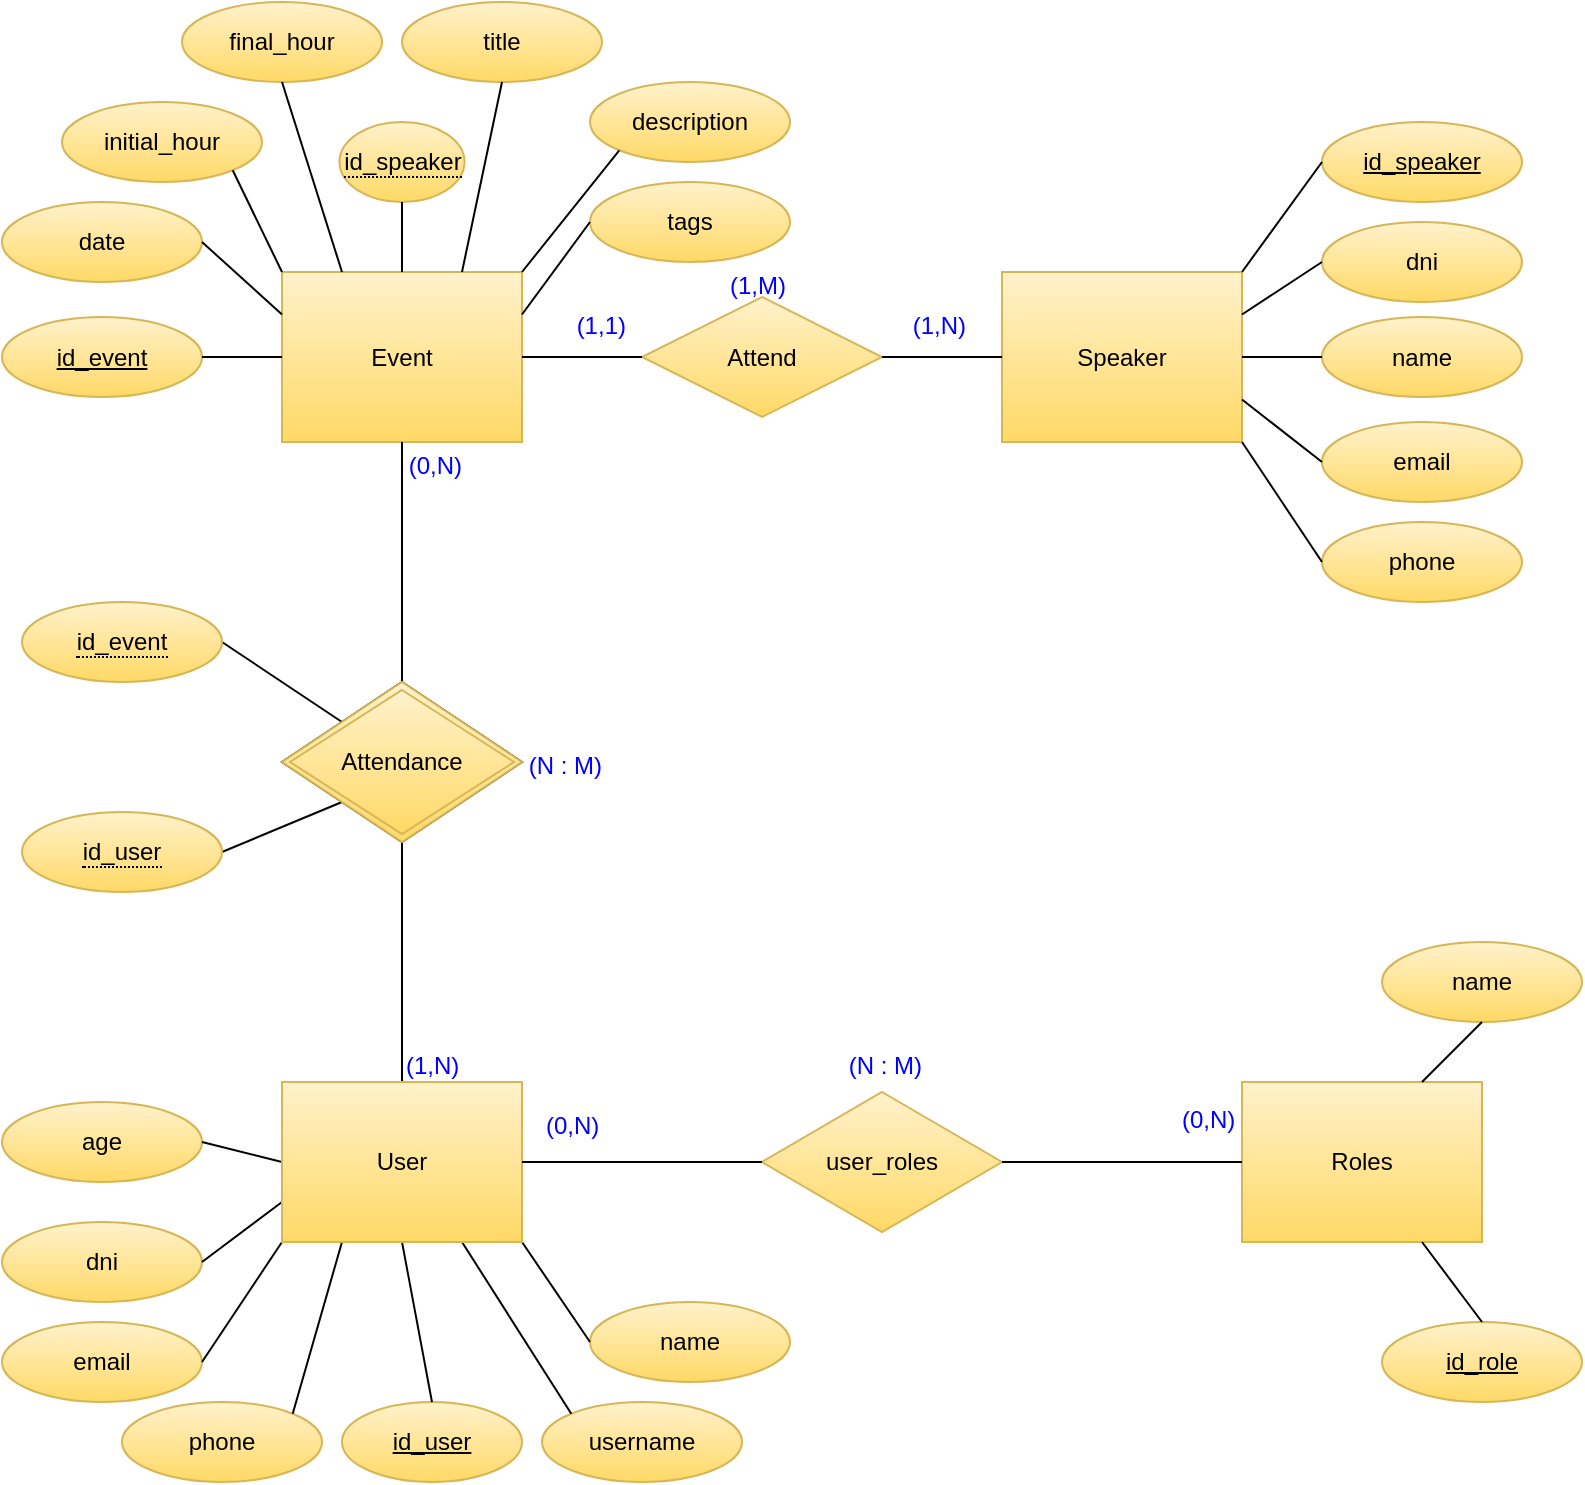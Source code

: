 <mxfile version="20.6.0" type="device"><diagram id="asOtZ6ojYu3VeyC7e0bn" name="Página-1"><mxGraphModel dx="1173" dy="635" grid="1" gridSize="10" guides="1" tooltips="1" connect="1" arrows="1" fold="1" page="1" pageScale="1" pageWidth="827" pageHeight="1169" math="0" shadow="0"><root><mxCell id="0"/><mxCell id="1" parent="0"/><mxCell id="kDgUhO8p_Wtfn3FxuckU-15" value="Speaker" style="whiteSpace=wrap;html=1;align=center;fillColor=#fff2cc;labelBackgroundColor=none;strokeColor=#d6b656;gradientColor=#ffd966;" parent="1" vertex="1"><mxGeometry x="520" y="315" width="120" height="85" as="geometry"/></mxCell><mxCell id="kDgUhO8p_Wtfn3FxuckU-32" value="dni" style="ellipse;whiteSpace=wrap;html=1;align=center;fillColor=#fff2cc;labelBackgroundColor=none;strokeColor=#d6b656;gradientColor=#ffd966;" parent="1" vertex="1"><mxGeometry x="680" y="290" width="100" height="40" as="geometry"/></mxCell><mxCell id="kDgUhO8p_Wtfn3FxuckU-33" value="phone" style="ellipse;whiteSpace=wrap;html=1;align=center;fillColor=#fff2cc;labelBackgroundColor=none;strokeColor=#d6b656;gradientColor=#ffd966;" parent="1" vertex="1"><mxGeometry x="680" y="440" width="100" height="40" as="geometry"/></mxCell><mxCell id="kDgUhO8p_Wtfn3FxuckU-34" value="name" style="ellipse;whiteSpace=wrap;html=1;align=center;fillColor=#fff2cc;labelBackgroundColor=none;strokeColor=#d6b656;gradientColor=#ffd966;" parent="1" vertex="1"><mxGeometry x="680" y="337.5" width="100" height="40" as="geometry"/></mxCell><mxCell id="kDgUhO8p_Wtfn3FxuckU-35" value="email" style="ellipse;whiteSpace=wrap;html=1;align=center;fillColor=#fff2cc;labelBackgroundColor=none;strokeColor=#d6b656;gradientColor=#ffd966;" parent="1" vertex="1"><mxGeometry x="680" y="390" width="100" height="40" as="geometry"/></mxCell><mxCell id="kDgUhO8p_Wtfn3FxuckU-36" value="id_speaker" style="ellipse;whiteSpace=wrap;html=1;align=center;fontStyle=4;fillColor=#fff2cc;labelBackgroundColor=none;strokeColor=#d6b656;gradientColor=#ffd966;" parent="1" vertex="1"><mxGeometry x="680" y="240" width="100" height="40" as="geometry"/></mxCell><mxCell id="kDgUhO8p_Wtfn3FxuckU-38" value="" style="endArrow=none;html=1;rounded=0;fontColor=#0000FF;exitX=1;exitY=0.5;exitDx=0;exitDy=0;entryX=0;entryY=0.5;entryDx=0;entryDy=0;labelBackgroundColor=none;" parent="1" source="kDgUhO8p_Wtfn3FxuckU-15" target="kDgUhO8p_Wtfn3FxuckU-34" edge="1"><mxGeometry relative="1" as="geometry"><mxPoint x="500" y="420" as="sourcePoint"/><mxPoint x="660" y="420" as="targetPoint"/></mxGeometry></mxCell><mxCell id="kDgUhO8p_Wtfn3FxuckU-39" value="" style="endArrow=none;html=1;rounded=0;fontColor=#0000FF;exitX=1;exitY=0;exitDx=0;exitDy=0;entryX=0;entryY=0.5;entryDx=0;entryDy=0;labelBackgroundColor=none;" parent="1" source="kDgUhO8p_Wtfn3FxuckU-15" target="kDgUhO8p_Wtfn3FxuckU-36" edge="1"><mxGeometry relative="1" as="geometry"><mxPoint x="440" y="270" as="sourcePoint"/><mxPoint x="600" y="270" as="targetPoint"/></mxGeometry></mxCell><mxCell id="kDgUhO8p_Wtfn3FxuckU-40" value="" style="endArrow=none;html=1;rounded=0;fontColor=#0000FF;entryX=0;entryY=0.5;entryDx=0;entryDy=0;exitX=1;exitY=0.25;exitDx=0;exitDy=0;labelBackgroundColor=none;" parent="1" source="kDgUhO8p_Wtfn3FxuckU-15" target="kDgUhO8p_Wtfn3FxuckU-32" edge="1"><mxGeometry relative="1" as="geometry"><mxPoint x="360" y="310" as="sourcePoint"/><mxPoint x="520" y="310" as="targetPoint"/></mxGeometry></mxCell><mxCell id="kDgUhO8p_Wtfn3FxuckU-42" value="" style="endArrow=none;html=1;rounded=0;fontColor=#0000FF;entryX=0;entryY=0.5;entryDx=0;entryDy=0;exitX=1;exitY=0.75;exitDx=0;exitDy=0;labelBackgroundColor=none;" parent="1" source="kDgUhO8p_Wtfn3FxuckU-15" target="kDgUhO8p_Wtfn3FxuckU-35" edge="1"><mxGeometry relative="1" as="geometry"><mxPoint x="380" y="480" as="sourcePoint"/><mxPoint x="540" y="480" as="targetPoint"/></mxGeometry></mxCell><mxCell id="kDgUhO8p_Wtfn3FxuckU-43" value="" style="endArrow=none;html=1;rounded=0;fontColor=#0000FF;entryX=0;entryY=0.5;entryDx=0;entryDy=0;exitX=1;exitY=1;exitDx=0;exitDy=0;labelBackgroundColor=none;" parent="1" source="kDgUhO8p_Wtfn3FxuckU-15" target="kDgUhO8p_Wtfn3FxuckU-33" edge="1"><mxGeometry relative="1" as="geometry"><mxPoint x="230" y="420" as="sourcePoint"/><mxPoint x="390" y="420" as="targetPoint"/></mxGeometry></mxCell><mxCell id="kDgUhO8p_Wtfn3FxuckU-44" value="Event" style="whiteSpace=wrap;html=1;align=center;fillColor=#fff2cc;labelBackgroundColor=none;strokeColor=#d6b656;gradientColor=#ffd966;" parent="1" vertex="1"><mxGeometry x="160" y="315" width="120" height="85" as="geometry"/></mxCell><mxCell id="kDgUhO8p_Wtfn3FxuckU-50" value="(1,1)" style="resizable=0;html=1;align=right;verticalAlign=bottom;fontColor=#0000FF;labelBackgroundColor=none;" parent="1" connectable="0" vertex="1"><mxGeometry x="480.0" y="357.5" as="geometry"><mxPoint x="-148" y="-7" as="offset"/></mxGeometry></mxCell><mxCell id="kDgUhO8p_Wtfn3FxuckU-51" value="tags" style="ellipse;whiteSpace=wrap;html=1;align=center;fillColor=#fff2cc;labelBackgroundColor=none;strokeColor=#d6b656;gradientColor=#ffd966;" parent="1" vertex="1"><mxGeometry x="314" y="270" width="100" height="40" as="geometry"/></mxCell><mxCell id="kDgUhO8p_Wtfn3FxuckU-52" value="description" style="ellipse;whiteSpace=wrap;html=1;align=center;fillColor=#fff2cc;labelBackgroundColor=none;strokeColor=#d6b656;gradientColor=#ffd966;" parent="1" vertex="1"><mxGeometry x="314" y="220" width="100" height="40" as="geometry"/></mxCell><mxCell id="kDgUhO8p_Wtfn3FxuckU-53" value="title" style="ellipse;whiteSpace=wrap;html=1;align=center;fillColor=#fff2cc;labelBackgroundColor=none;strokeColor=#d6b656;gradientColor=#ffd966;" parent="1" vertex="1"><mxGeometry x="220" y="180" width="100" height="40" as="geometry"/></mxCell><mxCell id="kDgUhO8p_Wtfn3FxuckU-54" value="final_hour" style="ellipse;whiteSpace=wrap;html=1;align=center;fillColor=#fff2cc;labelBackgroundColor=none;strokeColor=#d6b656;gradientColor=#ffd966;" parent="1" vertex="1"><mxGeometry x="110" y="180" width="100" height="40" as="geometry"/></mxCell><mxCell id="kDgUhO8p_Wtfn3FxuckU-55" value="initial_hour" style="ellipse;whiteSpace=wrap;html=1;align=center;fillColor=#fff2cc;labelBackgroundColor=none;strokeColor=#d6b656;gradientColor=#ffd966;" parent="1" vertex="1"><mxGeometry x="50" y="230" width="100" height="40" as="geometry"/></mxCell><mxCell id="kDgUhO8p_Wtfn3FxuckU-56" value="date" style="ellipse;whiteSpace=wrap;html=1;align=center;fillColor=#fff2cc;labelBackgroundColor=none;strokeColor=#d6b656;gradientColor=#ffd966;" parent="1" vertex="1"><mxGeometry x="20" y="280" width="100" height="40" as="geometry"/></mxCell><mxCell id="kDgUhO8p_Wtfn3FxuckU-57" value="id_event" style="ellipse;whiteSpace=wrap;html=1;align=center;fontStyle=4;fillColor=#fff2cc;labelBackgroundColor=none;strokeColor=#d6b656;gradientColor=#ffd966;" parent="1" vertex="1"><mxGeometry x="20" y="337.5" width="100" height="40" as="geometry"/></mxCell><mxCell id="kDgUhO8p_Wtfn3FxuckU-58" value="" style="endArrow=none;html=1;rounded=0;fontColor=#0000FF;exitX=1;exitY=0.5;exitDx=0;exitDy=0;entryX=0;entryY=0.5;entryDx=0;entryDy=0;labelBackgroundColor=none;" parent="1" source="kDgUhO8p_Wtfn3FxuckU-57" target="kDgUhO8p_Wtfn3FxuckU-44" edge="1"><mxGeometry relative="1" as="geometry"><mxPoint x="130" y="450" as="sourcePoint"/><mxPoint x="290" y="450" as="targetPoint"/></mxGeometry></mxCell><mxCell id="kDgUhO8p_Wtfn3FxuckU-59" value="" style="endArrow=none;html=1;rounded=0;fontColor=#0000FF;exitX=1;exitY=0.5;exitDx=0;exitDy=0;entryX=0;entryY=0.25;entryDx=0;entryDy=0;labelBackgroundColor=none;" parent="1" source="kDgUhO8p_Wtfn3FxuckU-56" target="kDgUhO8p_Wtfn3FxuckU-44" edge="1"><mxGeometry relative="1" as="geometry"><mxPoint x="140" y="460.0" as="sourcePoint"/><mxPoint x="300" y="460.0" as="targetPoint"/></mxGeometry></mxCell><mxCell id="kDgUhO8p_Wtfn3FxuckU-60" value="" style="endArrow=none;html=1;rounded=0;fontColor=#0000FF;exitX=1;exitY=1;exitDx=0;exitDy=0;entryX=0;entryY=0;entryDx=0;entryDy=0;labelBackgroundColor=none;" parent="1" source="kDgUhO8p_Wtfn3FxuckU-55" target="kDgUhO8p_Wtfn3FxuckU-44" edge="1"><mxGeometry relative="1" as="geometry"><mxPoint x="150" y="470.0" as="sourcePoint"/><mxPoint x="310" y="470.0" as="targetPoint"/></mxGeometry></mxCell><mxCell id="kDgUhO8p_Wtfn3FxuckU-61" value="" style="endArrow=none;html=1;rounded=0;fontColor=#0000FF;exitX=0.5;exitY=1;exitDx=0;exitDy=0;entryX=0.25;entryY=0;entryDx=0;entryDy=0;labelBackgroundColor=none;" parent="1" source="kDgUhO8p_Wtfn3FxuckU-54" target="kDgUhO8p_Wtfn3FxuckU-44" edge="1"><mxGeometry relative="1" as="geometry"><mxPoint x="160" y="480.0" as="sourcePoint"/><mxPoint x="320" y="480.0" as="targetPoint"/></mxGeometry></mxCell><mxCell id="kDgUhO8p_Wtfn3FxuckU-62" value="" style="endArrow=none;html=1;rounded=0;fontColor=#0000FF;exitX=0.5;exitY=1;exitDx=0;exitDy=0;entryX=0.75;entryY=0;entryDx=0;entryDy=0;labelBackgroundColor=none;" parent="1" source="kDgUhO8p_Wtfn3FxuckU-53" target="kDgUhO8p_Wtfn3FxuckU-44" edge="1"><mxGeometry relative="1" as="geometry"><mxPoint x="170" y="490.0" as="sourcePoint"/><mxPoint x="330" y="490.0" as="targetPoint"/></mxGeometry></mxCell><mxCell id="kDgUhO8p_Wtfn3FxuckU-63" value="" style="endArrow=none;html=1;rounded=0;fontColor=#0000FF;exitX=0;exitY=1;exitDx=0;exitDy=0;entryX=1;entryY=0;entryDx=0;entryDy=0;labelBackgroundColor=none;" parent="1" source="kDgUhO8p_Wtfn3FxuckU-52" target="kDgUhO8p_Wtfn3FxuckU-44" edge="1"><mxGeometry relative="1" as="geometry"><mxPoint x="180" y="500.0" as="sourcePoint"/><mxPoint x="340" y="500.0" as="targetPoint"/></mxGeometry></mxCell><mxCell id="kDgUhO8p_Wtfn3FxuckU-64" value="" style="endArrow=none;html=1;rounded=0;fontColor=#0000FF;exitX=0;exitY=0.5;exitDx=0;exitDy=0;entryX=1;entryY=0.25;entryDx=0;entryDy=0;labelBackgroundColor=none;" parent="1" source="kDgUhO8p_Wtfn3FxuckU-51" target="kDgUhO8p_Wtfn3FxuckU-44" edge="1"><mxGeometry relative="1" as="geometry"><mxPoint x="190" y="510.0" as="sourcePoint"/><mxPoint x="350" y="510.0" as="targetPoint"/></mxGeometry></mxCell><mxCell id="kDgUhO8p_Wtfn3FxuckU-65" value="" style="endArrow=none;html=1;rounded=0;fontColor=#0000FF;exitX=1;exitY=0.5;exitDx=0;exitDy=0;entryX=0;entryY=0.5;entryDx=0;entryDy=0;labelBackgroundColor=none;" parent="1" source="kDgUhO8p_Wtfn3FxuckU-57" target="kDgUhO8p_Wtfn3FxuckU-44" edge="1"><mxGeometry relative="1" as="geometry"><mxPoint x="200" y="520.0" as="sourcePoint"/><mxPoint x="360" y="520.0" as="targetPoint"/></mxGeometry></mxCell><mxCell id="kDgUhO8p_Wtfn3FxuckU-66" value="Users" style="whiteSpace=wrap;html=1;align=center;fontColor=#0000FF;labelBackgroundColor=none;" parent="1" vertex="1"><mxGeometry x="160" y="720" width="120" height="80" as="geometry"/></mxCell><mxCell id="kDgUhO8p_Wtfn3FxuckU-67" value="Attendance" style="shape=rhombus;double=1;perimeter=rhombusPerimeter;whiteSpace=wrap;html=1;align=center;fontColor=#0000FF;labelBackgroundColor=none;" parent="1" vertex="1"><mxGeometry x="160" y="520" width="120" height="80" as="geometry"/></mxCell><mxCell id="kDgUhO8p_Wtfn3FxuckU-74" value="" style="endArrow=none;html=1;rounded=0;fontColor=#0000FF;exitX=1;exitY=0.5;exitDx=0;exitDy=0;entryX=0;entryY=0;entryDx=0;entryDy=0;labelBackgroundColor=none;" parent="1" source="q2UJlFypZxBzndGFscDH-14" target="kDgUhO8p_Wtfn3FxuckU-67" edge="1"><mxGeometry relative="1" as="geometry"><mxPoint x="140.0" y="500" as="sourcePoint"/><mxPoint x="350" y="550" as="targetPoint"/></mxGeometry></mxCell><mxCell id="kDgUhO8p_Wtfn3FxuckU-75" value="" style="endArrow=none;html=1;rounded=0;fontColor=#0000FF;exitX=1;exitY=0.5;exitDx=0;exitDy=0;entryX=0;entryY=1;entryDx=0;entryDy=0;labelBackgroundColor=none;" parent="1" source="q2UJlFypZxBzndGFscDH-12" target="kDgUhO8p_Wtfn3FxuckU-67" edge="1"><mxGeometry relative="1" as="geometry"><mxPoint x="140.0" y="620" as="sourcePoint"/><mxPoint x="350" y="550" as="targetPoint"/></mxGeometry></mxCell><mxCell id="kDgUhO8p_Wtfn3FxuckU-76" value="" style="endArrow=none;html=1;rounded=0;fontColor=#0000FF;exitX=0.5;exitY=0;exitDx=0;exitDy=0;entryX=0.5;entryY=1;entryDx=0;entryDy=0;labelBackgroundColor=none;" parent="1" source="kDgUhO8p_Wtfn3FxuckU-66" target="kDgUhO8p_Wtfn3FxuckU-67" edge="1"><mxGeometry relative="1" as="geometry"><mxPoint x="210" y="580" as="sourcePoint"/><mxPoint x="370" y="580" as="targetPoint"/></mxGeometry></mxCell><mxCell id="kDgUhO8p_Wtfn3FxuckU-77" value="(1,N)" style="resizable=0;html=1;align=left;verticalAlign=bottom;fontColor=#0000FF;labelBackgroundColor=none;" parent="kDgUhO8p_Wtfn3FxuckU-76" connectable="0" vertex="1"><mxGeometry x="-1" relative="1" as="geometry"/></mxCell><mxCell id="kDgUhO8p_Wtfn3FxuckU-78" value="(N : M)" style="resizable=0;html=1;align=right;verticalAlign=bottom;fontColor=#0000FF;labelBackgroundColor=none;" parent="kDgUhO8p_Wtfn3FxuckU-76" connectable="0" vertex="1"><mxGeometry x="1" relative="1" as="geometry"><mxPoint x="100" y="-30" as="offset"/></mxGeometry></mxCell><mxCell id="kDgUhO8p_Wtfn3FxuckU-79" value="" style="endArrow=none;html=1;rounded=0;fontColor=#0000FF;exitX=0.5;exitY=0;exitDx=0;exitDy=0;entryX=0.5;entryY=1;entryDx=0;entryDy=0;labelBackgroundColor=none;" parent="1" source="kDgUhO8p_Wtfn3FxuckU-67" target="kDgUhO8p_Wtfn3FxuckU-44" edge="1"><mxGeometry relative="1" as="geometry"><mxPoint x="240" y="520" as="sourcePoint"/><mxPoint x="400" y="520" as="targetPoint"/></mxGeometry></mxCell><mxCell id="kDgUhO8p_Wtfn3FxuckU-81" value="(0,N)" style="resizable=0;html=1;align=right;verticalAlign=bottom;fontColor=#0000FF;labelBackgroundColor=none;" parent="kDgUhO8p_Wtfn3FxuckU-79" connectable="0" vertex="1"><mxGeometry x="1" relative="1" as="geometry"><mxPoint x="30" y="20" as="offset"/></mxGeometry></mxCell><mxCell id="kDgUhO8p_Wtfn3FxuckU-82" value="id_user" style="ellipse;whiteSpace=wrap;html=1;align=center;fontStyle=4;fillColor=#fff2cc;labelBackgroundColor=none;strokeColor=#d6b656;gradientColor=#ffd966;" parent="1" vertex="1"><mxGeometry x="190" y="880" width="90" height="40" as="geometry"/></mxCell><mxCell id="kDgUhO8p_Wtfn3FxuckU-83" value="email" style="ellipse;whiteSpace=wrap;html=1;align=center;fillColor=#fff2cc;labelBackgroundColor=none;strokeColor=#d6b656;gradientColor=#ffd966;" parent="1" vertex="1"><mxGeometry x="20" y="840" width="100" height="40" as="geometry"/></mxCell><mxCell id="kDgUhO8p_Wtfn3FxuckU-84" value="phone" style="ellipse;whiteSpace=wrap;html=1;align=center;fillColor=#fff2cc;labelBackgroundColor=none;strokeColor=#d6b656;gradientColor=#ffd966;" parent="1" vertex="1"><mxGeometry x="80" y="880" width="100" height="40" as="geometry"/></mxCell><mxCell id="kDgUhO8p_Wtfn3FxuckU-85" value="age" style="ellipse;whiteSpace=wrap;html=1;align=center;fillColor=#fff2cc;labelBackgroundColor=none;strokeColor=#d6b656;gradientColor=#ffd966;" parent="1" vertex="1"><mxGeometry x="20" y="730" width="100" height="40" as="geometry"/></mxCell><mxCell id="kDgUhO8p_Wtfn3FxuckU-86" value="username" style="ellipse;whiteSpace=wrap;html=1;align=center;fillColor=#fff2cc;labelBackgroundColor=none;strokeColor=#d6b656;gradientColor=#ffd966;" parent="1" vertex="1"><mxGeometry x="290" y="880" width="100" height="40" as="geometry"/></mxCell><mxCell id="kDgUhO8p_Wtfn3FxuckU-87" value="name" style="ellipse;whiteSpace=wrap;html=1;align=center;fillColor=#fff2cc;labelBackgroundColor=none;strokeColor=#d6b656;gradientColor=#ffd966;" parent="1" vertex="1"><mxGeometry x="314" y="830" width="100" height="40" as="geometry"/></mxCell><mxCell id="kDgUhO8p_Wtfn3FxuckU-88" value="dni" style="ellipse;whiteSpace=wrap;html=1;align=center;fillColor=#fff2cc;labelBackgroundColor=none;strokeColor=#d6b656;gradientColor=#ffd966;" parent="1" vertex="1"><mxGeometry x="20" y="790" width="100" height="40" as="geometry"/></mxCell><mxCell id="kDgUhO8p_Wtfn3FxuckU-89" value="" style="endArrow=none;html=1;rounded=0;fontColor=#0000FF;entryX=0.5;entryY=0;entryDx=0;entryDy=0;exitX=0.5;exitY=1;exitDx=0;exitDy=0;labelBackgroundColor=none;" parent="1" source="kDgUhO8p_Wtfn3FxuckU-66" target="kDgUhO8p_Wtfn3FxuckU-82" edge="1"><mxGeometry relative="1" as="geometry"><mxPoint x="180" y="780" as="sourcePoint"/><mxPoint x="340" y="780" as="targetPoint"/></mxGeometry></mxCell><mxCell id="kDgUhO8p_Wtfn3FxuckU-90" value="" style="endArrow=none;html=1;rounded=0;fontColor=#0000FF;entryX=1;entryY=0;entryDx=0;entryDy=0;exitX=0.25;exitY=1;exitDx=0;exitDy=0;labelBackgroundColor=none;" parent="1" source="kDgUhO8p_Wtfn3FxuckU-66" target="kDgUhO8p_Wtfn3FxuckU-84" edge="1"><mxGeometry relative="1" as="geometry"><mxPoint x="230" y="810" as="sourcePoint"/><mxPoint x="245" y="890" as="targetPoint"/></mxGeometry></mxCell><mxCell id="kDgUhO8p_Wtfn3FxuckU-91" value="" style="endArrow=none;html=1;rounded=0;fontColor=#0000FF;entryX=0;entryY=0;entryDx=0;entryDy=0;exitX=0.75;exitY=1;exitDx=0;exitDy=0;labelBackgroundColor=none;" parent="1" source="kDgUhO8p_Wtfn3FxuckU-66" target="kDgUhO8p_Wtfn3FxuckU-86" edge="1"><mxGeometry relative="1" as="geometry"><mxPoint x="240" y="820" as="sourcePoint"/><mxPoint x="255" y="900" as="targetPoint"/></mxGeometry></mxCell><mxCell id="kDgUhO8p_Wtfn3FxuckU-92" value="" style="endArrow=none;html=1;rounded=0;fontColor=#0000FF;entryX=1;entryY=0.5;entryDx=0;entryDy=0;exitX=0;exitY=1;exitDx=0;exitDy=0;labelBackgroundColor=none;" parent="1" source="kDgUhO8p_Wtfn3FxuckU-66" target="kDgUhO8p_Wtfn3FxuckU-83" edge="1"><mxGeometry relative="1" as="geometry"><mxPoint x="250" y="830" as="sourcePoint"/><mxPoint x="265" y="910" as="targetPoint"/></mxGeometry></mxCell><mxCell id="kDgUhO8p_Wtfn3FxuckU-93" value="" style="endArrow=none;html=1;rounded=0;fontColor=#0000FF;entryX=0;entryY=0.5;entryDx=0;entryDy=0;exitX=1;exitY=1;exitDx=0;exitDy=0;labelBackgroundColor=none;" parent="1" source="kDgUhO8p_Wtfn3FxuckU-66" target="kDgUhO8p_Wtfn3FxuckU-87" edge="1"><mxGeometry relative="1" as="geometry"><mxPoint x="260" y="840" as="sourcePoint"/><mxPoint x="275" y="920" as="targetPoint"/></mxGeometry></mxCell><mxCell id="kDgUhO8p_Wtfn3FxuckU-94" value="" style="endArrow=none;html=1;rounded=0;fontColor=#0000FF;entryX=1;entryY=0.5;entryDx=0;entryDy=0;exitX=0;exitY=0.75;exitDx=0;exitDy=0;labelBackgroundColor=none;" parent="1" source="kDgUhO8p_Wtfn3FxuckU-66" target="kDgUhO8p_Wtfn3FxuckU-88" edge="1"><mxGeometry relative="1" as="geometry"><mxPoint x="270" y="850" as="sourcePoint"/><mxPoint x="285" y="930" as="targetPoint"/></mxGeometry></mxCell><mxCell id="kDgUhO8p_Wtfn3FxuckU-95" value="" style="endArrow=none;html=1;rounded=0;fontColor=#0000FF;entryX=1;entryY=0.5;entryDx=0;entryDy=0;exitX=0;exitY=0.5;exitDx=0;exitDy=0;labelBackgroundColor=none;" parent="1" source="q2UJlFypZxBzndGFscDH-16" target="kDgUhO8p_Wtfn3FxuckU-85" edge="1"><mxGeometry relative="1" as="geometry"><mxPoint x="280" y="860" as="sourcePoint"/><mxPoint x="295" y="940" as="targetPoint"/></mxGeometry></mxCell><mxCell id="q2UJlFypZxBzndGFscDH-1" value="Attend" style="shape=rhombus;perimeter=rhombusPerimeter;whiteSpace=wrap;html=1;align=center;fillColor=#fff2cc;labelBackgroundColor=none;strokeColor=#d6b656;gradientColor=#ffd966;" parent="1" vertex="1"><mxGeometry x="340" y="327.5" width="120" height="60" as="geometry"/></mxCell><mxCell id="q2UJlFypZxBzndGFscDH-2" value="" style="endArrow=none;html=1;rounded=0;exitX=1;exitY=0.5;exitDx=0;exitDy=0;entryX=0;entryY=0.5;entryDx=0;entryDy=0;labelBackgroundColor=none;" parent="1" source="kDgUhO8p_Wtfn3FxuckU-44" target="q2UJlFypZxBzndGFscDH-1" edge="1"><mxGeometry relative="1" as="geometry"><mxPoint x="320" y="310" as="sourcePoint"/><mxPoint x="480" y="310" as="targetPoint"/></mxGeometry></mxCell><mxCell id="q2UJlFypZxBzndGFscDH-3" value="" style="endArrow=none;html=1;rounded=0;exitX=1;exitY=0.5;exitDx=0;exitDy=0;entryX=0;entryY=0.5;entryDx=0;entryDy=0;labelBackgroundColor=none;" parent="1" source="q2UJlFypZxBzndGFscDH-1" target="kDgUhO8p_Wtfn3FxuckU-15" edge="1"><mxGeometry relative="1" as="geometry"><mxPoint x="320" y="370" as="sourcePoint"/><mxPoint x="480" y="370" as="targetPoint"/></mxGeometry></mxCell><mxCell id="q2UJlFypZxBzndGFscDH-4" value="(1,N)" style="resizable=0;html=1;align=right;verticalAlign=bottom;fontColor=#0000FF;labelBackgroundColor=none;" parent="1" connectable="0" vertex="1"><mxGeometry x="650.0" y="357.5" as="geometry"><mxPoint x="-148" y="-7" as="offset"/></mxGeometry></mxCell><mxCell id="q2UJlFypZxBzndGFscDH-5" value="(1,M)" style="resizable=0;html=1;align=right;verticalAlign=bottom;fontColor=#0000FF;labelBackgroundColor=none;" parent="1" connectable="0" vertex="1"><mxGeometry x="560.0" y="337.5" as="geometry"><mxPoint x="-148" y="-7" as="offset"/></mxGeometry></mxCell><mxCell id="q2UJlFypZxBzndGFscDH-7" value="&lt;span style=&quot;border-bottom: 1px dotted&quot;&gt;id_speaker&lt;/span&gt;" style="ellipse;whiteSpace=wrap;html=1;align=center;fillColor=#fff2cc;labelBackgroundColor=none;strokeColor=#d6b656;gradientColor=#ffd966;" parent="1" vertex="1"><mxGeometry x="188.75" y="240" width="62.5" height="40" as="geometry"/></mxCell><mxCell id="q2UJlFypZxBzndGFscDH-8" value="" style="endArrow=none;html=1;rounded=0;exitX=0.5;exitY=1;exitDx=0;exitDy=0;entryX=0.5;entryY=0;entryDx=0;entryDy=0;labelBackgroundColor=none;" parent="1" source="q2UJlFypZxBzndGFscDH-7" target="kDgUhO8p_Wtfn3FxuckU-44" edge="1"><mxGeometry relative="1" as="geometry"><mxPoint x="210" y="290" as="sourcePoint"/><mxPoint x="370" y="290" as="targetPoint"/></mxGeometry></mxCell><mxCell id="q2UJlFypZxBzndGFscDH-12" value="&lt;span style=&quot;border-bottom: 1px dotted&quot;&gt;id_user&lt;/span&gt;" style="ellipse;whiteSpace=wrap;html=1;align=center;fillColor=#fff2cc;labelBackgroundColor=none;strokeColor=#d6b656;gradientColor=#ffd966;" parent="1" vertex="1"><mxGeometry x="30" y="585" width="100" height="40" as="geometry"/></mxCell><mxCell id="q2UJlFypZxBzndGFscDH-14" value="&lt;span style=&quot;border-bottom: 1px dotted&quot;&gt;id_event&lt;/span&gt;" style="ellipse;whiteSpace=wrap;html=1;align=center;fillColor=#fff2cc;labelBackgroundColor=none;strokeColor=#d6b656;gradientColor=#ffd966;" parent="1" vertex="1"><mxGeometry x="30" y="480" width="100" height="40" as="geometry"/></mxCell><mxCell id="q2UJlFypZxBzndGFscDH-15" value="Attendance" style="shape=rhombus;double=1;perimeter=rhombusPerimeter;whiteSpace=wrap;html=1;align=center;fillColor=#fff2cc;labelBackgroundColor=none;strokeColor=#d6b656;gradientColor=#ffd966;" parent="1" vertex="1"><mxGeometry x="160" y="520" width="120" height="80" as="geometry"/></mxCell><mxCell id="q2UJlFypZxBzndGFscDH-16" value="User" style="whiteSpace=wrap;html=1;align=center;fillColor=#fff2cc;labelBackgroundColor=none;strokeColor=#D6B656;gradientColor=#FFD966;" parent="1" vertex="1"><mxGeometry x="160" y="720" width="120" height="80" as="geometry"/></mxCell><mxCell id="jC4p5Wd7DSPdMRF6E23a-1" value="Roles" style="whiteSpace=wrap;html=1;align=center;fillColor=#FFF2CC;gradientColor=#FFD966;strokeColor=#D6B656;" vertex="1" parent="1"><mxGeometry x="640" y="720" width="120" height="80" as="geometry"/></mxCell><mxCell id="jC4p5Wd7DSPdMRF6E23a-2" value="name" style="ellipse;whiteSpace=wrap;html=1;align=center;strokeColor=#D6B656;fillColor=#FFF2CC;gradientColor=#FFD966;" vertex="1" parent="1"><mxGeometry x="710" y="650" width="100" height="40" as="geometry"/></mxCell><mxCell id="jC4p5Wd7DSPdMRF6E23a-3" value="&lt;u&gt;id_role&lt;/u&gt;" style="ellipse;whiteSpace=wrap;html=1;align=center;strokeColor=#D6B656;fillColor=#FFF2CC;gradientColor=#FFD966;" vertex="1" parent="1"><mxGeometry x="710" y="840" width="100" height="40" as="geometry"/></mxCell><mxCell id="jC4p5Wd7DSPdMRF6E23a-5" value="" style="endArrow=none;html=1;rounded=0;fontColor=#0000FF;entryX=0.5;entryY=0;entryDx=0;entryDy=0;exitX=0.75;exitY=1;exitDx=0;exitDy=0;labelBackgroundColor=none;" edge="1" parent="1" source="jC4p5Wd7DSPdMRF6E23a-1" target="jC4p5Wd7DSPdMRF6E23a-3"><mxGeometry relative="1" as="geometry"><mxPoint x="260" y="810" as="sourcePoint"/><mxPoint x="314.854" y="895.774" as="targetPoint"/></mxGeometry></mxCell><mxCell id="jC4p5Wd7DSPdMRF6E23a-6" value="" style="endArrow=none;html=1;rounded=0;fontColor=#0000FF;entryX=0.5;entryY=1;entryDx=0;entryDy=0;exitX=0.75;exitY=0;exitDx=0;exitDy=0;labelBackgroundColor=none;" edge="1" parent="1" source="jC4p5Wd7DSPdMRF6E23a-1" target="jC4p5Wd7DSPdMRF6E23a-2"><mxGeometry relative="1" as="geometry"><mxPoint x="270" y="820" as="sourcePoint"/><mxPoint x="324.854" y="905.774" as="targetPoint"/></mxGeometry></mxCell><mxCell id="jC4p5Wd7DSPdMRF6E23a-7" value="user_roles" style="shape=rhombus;perimeter=rhombusPerimeter;whiteSpace=wrap;html=1;align=center;strokeColor=#D6B656;fillColor=#FFF2CC;gradientColor=#FFD966;" vertex="1" parent="1"><mxGeometry x="400" y="725" width="120" height="70" as="geometry"/></mxCell><mxCell id="jC4p5Wd7DSPdMRF6E23a-9" value="" style="endArrow=none;html=1;rounded=0;fontColor=#0000FF;entryX=0;entryY=0.5;entryDx=0;entryDy=0;exitX=1;exitY=0.5;exitDx=0;exitDy=0;labelBackgroundColor=none;" edge="1" parent="1" source="q2UJlFypZxBzndGFscDH-16" target="jC4p5Wd7DSPdMRF6E23a-7"><mxGeometry relative="1" as="geometry"><mxPoint x="290" y="810" as="sourcePoint"/><mxPoint x="324" y="860" as="targetPoint"/></mxGeometry></mxCell><mxCell id="jC4p5Wd7DSPdMRF6E23a-11" value="" style="endArrow=none;html=1;rounded=0;fontColor=#0000FF;entryX=0;entryY=0.5;entryDx=0;entryDy=0;exitX=1;exitY=0.5;exitDx=0;exitDy=0;labelBackgroundColor=none;" edge="1" parent="1" source="jC4p5Wd7DSPdMRF6E23a-7" target="jC4p5Wd7DSPdMRF6E23a-1"><mxGeometry relative="1" as="geometry"><mxPoint x="310" y="830" as="sourcePoint"/><mxPoint x="344" y="880" as="targetPoint"/></mxGeometry></mxCell><mxCell id="jC4p5Wd7DSPdMRF6E23a-12" value="(N : M)" style="resizable=0;html=1;align=right;verticalAlign=bottom;fontColor=#0000FF;labelBackgroundColor=none;" connectable="0" vertex="1" parent="1"><mxGeometry x="480" y="720" as="geometry"/></mxCell><mxCell id="jC4p5Wd7DSPdMRF6E23a-13" value="(0,N)" style="resizable=0;html=1;align=left;verticalAlign=bottom;fontColor=#0000FF;labelBackgroundColor=none;" connectable="0" vertex="1" parent="1"><mxGeometry x="290" y="750" as="geometry"/></mxCell><mxCell id="jC4p5Wd7DSPdMRF6E23a-14" value="(0,N)" style="resizable=0;html=1;align=left;verticalAlign=bottom;fontColor=#0000FF;labelBackgroundColor=none;" connectable="0" vertex="1" parent="1"><mxGeometry x="235" y="730" as="geometry"><mxPoint x="373" y="17" as="offset"/></mxGeometry></mxCell></root></mxGraphModel></diagram></mxfile>